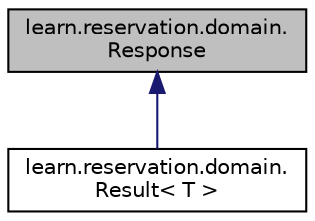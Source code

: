 digraph "learn.reservation.domain.Response"
{
 // LATEX_PDF_SIZE
  edge [fontname="Helvetica",fontsize="10",labelfontname="Helvetica",labelfontsize="10"];
  node [fontname="Helvetica",fontsize="10",shape=record];
  Node1 [label="learn.reservation.domain.\lResponse",height=0.2,width=0.4,color="black", fillcolor="grey75", style="filled", fontcolor="black",tooltip=" "];
  Node1 -> Node2 [dir="back",color="midnightblue",fontsize="10",style="solid",fontname="Helvetica"];
  Node2 [label="learn.reservation.domain.\lResult\< T \>",height=0.2,width=0.4,color="black", fillcolor="white", style="filled",URL="$classlearn_1_1reservation_1_1domain_1_1_result.html",tooltip=" "];
}

